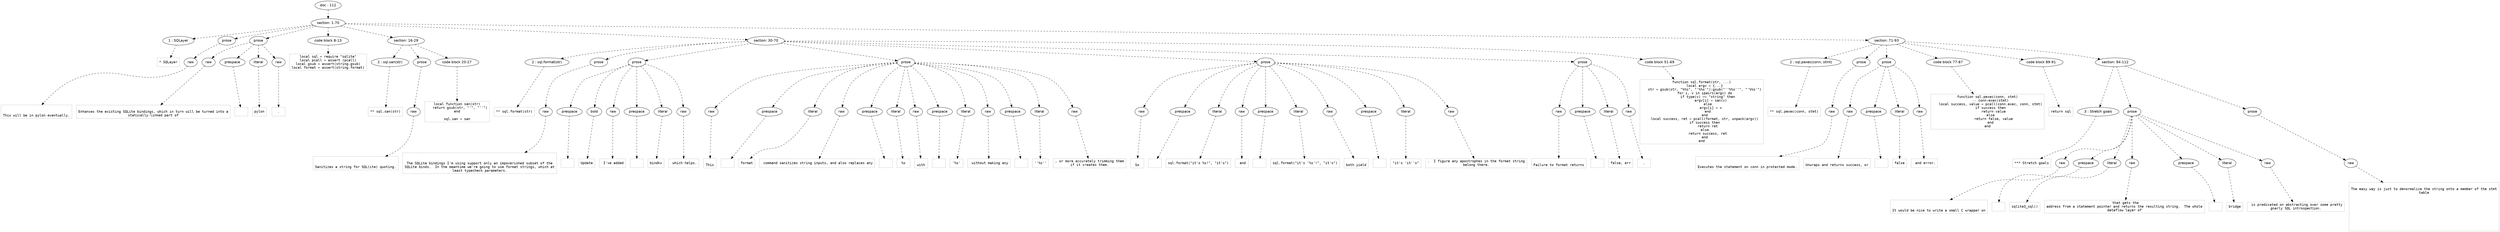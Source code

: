 digraph lpegNode {

node [fontname=Helvetica]
edge [style=dashed]

doc_0 [label="doc - 112"]


doc_0 -> { section_1}
{rank=same; section_1}

section_1 [label="section: 1-70"]


// END RANK doc_0

section_1 -> { header_2 prose_3 prose_4 codeblock_5 section_6 section_7 section_8}
{rank=same; header_2 prose_3 prose_4 codeblock_5 section_6 section_7 section_8}

header_2 [label="1 : SQLayer"]

prose_3 [label="prose"]

prose_4 [label="prose"]

codeblock_5 [label="code block 8-13"]

section_6 [label="section: 16-29"]

section_7 [label="section: 30-70"]

section_8 [label="section: 71-93"]


// END RANK section_1

header_2 -> leaf_9
leaf_9  [color=Gray,shape=rectangle,fontname=Inconsolata,label="* SQLayer"]
// END RANK header_2

prose_3 -> { raw_10}
{rank=same; raw_10}

raw_10 [label="raw"]


// END RANK prose_3

raw_10 -> leaf_11
leaf_11  [color=Gray,shape=rectangle,fontname=Inconsolata,label="

This will be in pylon eventually.
"]
// END RANK raw_10

prose_4 -> { raw_12 prespace_13 literal_14 raw_15}
{rank=same; raw_12 prespace_13 literal_14 raw_15}

raw_12 [label="raw"]

prespace_13 [label="prespace"]

literal_14 [label="literal"]

raw_15 [label="raw"]


// END RANK prose_4

raw_12 -> leaf_16
leaf_16  [color=Gray,shape=rectangle,fontname=Inconsolata,label="
Enhances the existing SQLite bindings, which in turn will be turned into a
statically-linked part of"]
// END RANK raw_12

prespace_13 -> leaf_17
leaf_17  [color=Gray,shape=rectangle,fontname=Inconsolata,label=" "]
// END RANK prespace_13

literal_14 -> leaf_18
leaf_18  [color=Gray,shape=rectangle,fontname=Inconsolata,label="pylon"]
// END RANK literal_14

raw_15 -> leaf_19
leaf_19  [color=Gray,shape=rectangle,fontname=Inconsolata,label=".
"]
// END RANK raw_15

codeblock_5 -> leaf_20
leaf_20  [color=Gray,shape=rectangle,fontname=Inconsolata,label="local sql = require \"sqlite\"
local pcall = assert (pcall)
local gsub = assert(string.gsub)
local format = assert(string.format)"]
// END RANK codeblock_5

section_6 -> { header_21 prose_22 codeblock_23}
{rank=same; header_21 prose_22 codeblock_23}

header_21 [label="2 : sql.san(str)"]

prose_22 [label="prose"]

codeblock_23 [label="code block 20-27"]


// END RANK section_6

header_21 -> leaf_24
leaf_24  [color=Gray,shape=rectangle,fontname=Inconsolata,label="** sql.san(str)"]
// END RANK header_21

prose_22 -> { raw_25}
{rank=same; raw_25}

raw_25 [label="raw"]


// END RANK prose_22

raw_25 -> leaf_26
leaf_26  [color=Gray,shape=rectangle,fontname=Inconsolata,label="

Sanitizes a string for SQL(ite) quoting.
"]
// END RANK raw_25

codeblock_23 -> leaf_27
leaf_27  [color=Gray,shape=rectangle,fontname=Inconsolata,label="local function san(str)
   return gsub(str, \"'\", \"''\")
end

sql.san = san
"]
// END RANK codeblock_23

section_7 -> { header_28 prose_29 prose_30 prose_31 prose_32 prose_33 codeblock_34}
{rank=same; header_28 prose_29 prose_30 prose_31 prose_32 prose_33 codeblock_34}

header_28 [label="2 : sql.format(str)"]

prose_29 [label="prose"]

prose_30 [label="prose"]

prose_31 [label="prose"]

prose_32 [label="prose"]

prose_33 [label="prose"]

codeblock_34 [label="code block 51-69"]


// END RANK section_7

header_28 -> leaf_35
leaf_35  [color=Gray,shape=rectangle,fontname=Inconsolata,label="** sql.format(str)"]
// END RANK header_28

prose_29 -> { raw_36}
{rank=same; raw_36}

raw_36 [label="raw"]


// END RANK prose_29

raw_36 -> leaf_37
leaf_37  [color=Gray,shape=rectangle,fontname=Inconsolata,label="

The SQLite bindings I'm using support only an impoverished subset of the
SQLite binds.  In the meantime we're going to use format strings, which at
least typecheck parameters.
"]
// END RANK raw_36

prose_30 -> { prespace_38 bold_39 raw_40 prespace_41 literal_42 raw_43}
{rank=same; prespace_38 bold_39 raw_40 prespace_41 literal_42 raw_43}

prespace_38 [label="prespace"]

bold_39 [label="bold"]

raw_40 [label="raw"]

prespace_41 [label="prespace"]

literal_42 [label="literal"]

raw_43 [label="raw"]


// END RANK prose_30

prespace_38 -> leaf_44
leaf_44  [color=Gray,shape=rectangle,fontname=Inconsolata,label=""]
// END RANK prespace_38

bold_39 -> leaf_45
leaf_45  [color=Gray,shape=rectangle,fontname=Inconsolata,label="Update"]
// END RANK bold_39

raw_40 -> leaf_46
leaf_46  [color=Gray,shape=rectangle,fontname=Inconsolata,label=" I've added"]
// END RANK raw_40

prespace_41 -> leaf_47
leaf_47  [color=Gray,shape=rectangle,fontname=Inconsolata,label=" "]
// END RANK prespace_41

literal_42 -> leaf_48
leaf_48  [color=Gray,shape=rectangle,fontname=Inconsolata,label="bindkv"]
// END RANK literal_42

raw_43 -> leaf_49
leaf_49  [color=Gray,shape=rectangle,fontname=Inconsolata,label=" which helps.
"]
// END RANK raw_43

prose_31 -> { raw_50 prespace_51 literal_52 raw_53 prespace_54 literal_55 raw_56 prespace_57 literal_58 raw_59 prespace_60 literal_61 raw_62}
{rank=same; raw_50 prespace_51 literal_52 raw_53 prespace_54 literal_55 raw_56 prespace_57 literal_58 raw_59 prespace_60 literal_61 raw_62}

raw_50 [label="raw"]

prespace_51 [label="prespace"]

literal_52 [label="literal"]

raw_53 [label="raw"]

prespace_54 [label="prespace"]

literal_55 [label="literal"]

raw_56 [label="raw"]

prespace_57 [label="prespace"]

literal_58 [label="literal"]

raw_59 [label="raw"]

prespace_60 [label="prespace"]

literal_61 [label="literal"]

raw_62 [label="raw"]


// END RANK prose_31

raw_50 -> leaf_63
leaf_63  [color=Gray,shape=rectangle,fontname=Inconsolata,label="
This"]
// END RANK raw_50

prespace_51 -> leaf_64
leaf_64  [color=Gray,shape=rectangle,fontname=Inconsolata,label=" "]
// END RANK prespace_51

literal_52 -> leaf_65
leaf_65  [color=Gray,shape=rectangle,fontname=Inconsolata,label="format"]
// END RANK literal_52

raw_53 -> leaf_66
leaf_66  [color=Gray,shape=rectangle,fontname=Inconsolata,label=" command sanitizes string inputs, and also replaces any"]
// END RANK raw_53

prespace_54 -> leaf_67
leaf_67  [color=Gray,shape=rectangle,fontname=Inconsolata,label=" "]
// END RANK prespace_54

literal_55 -> leaf_68
leaf_68  [color=Gray,shape=rectangle,fontname=Inconsolata,label="%s"]
// END RANK literal_55

raw_56 -> leaf_69
leaf_69  [color=Gray,shape=rectangle,fontname=Inconsolata,label="
with"]
// END RANK raw_56

prespace_57 -> leaf_70
leaf_70  [color=Gray,shape=rectangle,fontname=Inconsolata,label=" "]
// END RANK prespace_57

literal_58 -> leaf_71
leaf_71  [color=Gray,shape=rectangle,fontname=Inconsolata,label="'%s'"]
// END RANK literal_58

raw_59 -> leaf_72
leaf_72  [color=Gray,shape=rectangle,fontname=Inconsolata,label=" without making any"]
// END RANK raw_59

prespace_60 -> leaf_73
leaf_73  [color=Gray,shape=rectangle,fontname=Inconsolata,label=" "]
// END RANK prespace_60

literal_61 -> leaf_74
leaf_74  [color=Gray,shape=rectangle,fontname=Inconsolata,label="''%s''"]
// END RANK literal_61

raw_62 -> leaf_75
leaf_75  [color=Gray,shape=rectangle,fontname=Inconsolata,label=", or more accurately trimming them
if it creates them.
"]
// END RANK raw_62

prose_32 -> { raw_76 prespace_77 literal_78 raw_79 prespace_80 literal_81 raw_82 prespace_83 literal_84 raw_85}
{rank=same; raw_76 prespace_77 literal_78 raw_79 prespace_80 literal_81 raw_82 prespace_83 literal_84 raw_85}

raw_76 [label="raw"]

prespace_77 [label="prespace"]

literal_78 [label="literal"]

raw_79 [label="raw"]

prespace_80 [label="prespace"]

literal_81 [label="literal"]

raw_82 [label="raw"]

prespace_83 [label="prespace"]

literal_84 [label="literal"]

raw_85 [label="raw"]


// END RANK prose_32

raw_76 -> leaf_86
leaf_86  [color=Gray,shape=rectangle,fontname=Inconsolata,label="
So"]
// END RANK raw_76

prespace_77 -> leaf_87
leaf_87  [color=Gray,shape=rectangle,fontname=Inconsolata,label=" "]
// END RANK prespace_77

literal_78 -> leaf_88
leaf_88  [color=Gray,shape=rectangle,fontname=Inconsolata,label="sql.format(\"it's %s!\", \"it's\")"]
// END RANK literal_78

raw_79 -> leaf_89
leaf_89  [color=Gray,shape=rectangle,fontname=Inconsolata,label=" and"]
// END RANK raw_79

prespace_80 -> leaf_90
leaf_90  [color=Gray,shape=rectangle,fontname=Inconsolata,label=" "]
// END RANK prespace_80

literal_81 -> leaf_91
leaf_91  [color=Gray,shape=rectangle,fontname=Inconsolata,label="sql.format(\"it's '%s'!\", \"it's\")"]
// END RANK literal_81

raw_82 -> leaf_92
leaf_92  [color=Gray,shape=rectangle,fontname=Inconsolata,label="
both yield"]
// END RANK raw_82

prespace_83 -> leaf_93
leaf_93  [color=Gray,shape=rectangle,fontname=Inconsolata,label=" "]
// END RANK prespace_83

literal_84 -> leaf_94
leaf_94  [color=Gray,shape=rectangle,fontname=Inconsolata,label="\"it's 'it''s\""]
// END RANK literal_84

raw_85 -> leaf_95
leaf_95  [color=Gray,shape=rectangle,fontname=Inconsolata,label=".  I figure any apostrophes in the format string
belong there.
"]
// END RANK raw_85

prose_33 -> { raw_96 prespace_97 literal_98 raw_99}
{rank=same; raw_96 prespace_97 literal_98 raw_99}

raw_96 [label="raw"]

prespace_97 [label="prespace"]

literal_98 [label="literal"]

raw_99 [label="raw"]


// END RANK prose_33

raw_96 -> leaf_100
leaf_100  [color=Gray,shape=rectangle,fontname=Inconsolata,label="
Failure to format returns"]
// END RANK raw_96

prespace_97 -> leaf_101
leaf_101  [color=Gray,shape=rectangle,fontname=Inconsolata,label=" "]
// END RANK prespace_97

literal_98 -> leaf_102
leaf_102  [color=Gray,shape=rectangle,fontname=Inconsolata,label="false, err"]
// END RANK literal_98

raw_99 -> leaf_103
leaf_103  [color=Gray,shape=rectangle,fontname=Inconsolata,label=".
"]
// END RANK raw_99

codeblock_34 -> leaf_104
leaf_104  [color=Gray,shape=rectangle,fontname=Inconsolata,label="function sql.format(str, ...)
   local argv = {...}
   str = gsub(str, \"%%s\", \"'%%s'\"):gsub(\"''%%s''\", \"'%%s'\")
   for i, v in ipairs(argv) do
      if type(v) == \"string\" then
         argv[i] = san(v)
      else
         argv[i] = v
      end
   end
   local success, ret = pcall(format, str, unpack(argv))
   if success then
      return ret
   else
      return success, ret
   end
end"]
// END RANK codeblock_34

section_8 -> { header_105 prose_106 prose_107 codeblock_108 codeblock_109 section_110}
{rank=same; header_105 prose_106 prose_107 codeblock_108 codeblock_109 section_110}

header_105 [label="2 : sql.pexec(conn, stmt)"]

prose_106 [label="prose"]

prose_107 [label="prose"]

codeblock_108 [label="code block 77-87"]

codeblock_109 [label="code block 89-91"]

section_110 [label="section: 94-112"]


// END RANK section_8

header_105 -> leaf_111
leaf_111  [color=Gray,shape=rectangle,fontname=Inconsolata,label="** sql.pexec(conn, stmt)"]
// END RANK header_105

prose_106 -> { raw_112}
{rank=same; raw_112}

raw_112 [label="raw"]


// END RANK prose_106

raw_112 -> leaf_113
leaf_113  [color=Gray,shape=rectangle,fontname=Inconsolata,label="

Executes the statement on conn in protected mode.
"]
// END RANK raw_112

prose_107 -> { raw_114 prespace_115 literal_116 raw_117}
{rank=same; raw_114 prespace_115 literal_116 raw_117}

raw_114 [label="raw"]

prespace_115 [label="prespace"]

literal_116 [label="literal"]

raw_117 [label="raw"]


// END RANK prose_107

raw_114 -> leaf_118
leaf_118  [color=Gray,shape=rectangle,fontname=Inconsolata,label="
Unwraps and returns success, or"]
// END RANK raw_114

prespace_115 -> leaf_119
leaf_119  [color=Gray,shape=rectangle,fontname=Inconsolata,label=" "]
// END RANK prespace_115

literal_116 -> leaf_120
leaf_120  [color=Gray,shape=rectangle,fontname=Inconsolata,label="false"]
// END RANK literal_116

raw_117 -> leaf_121
leaf_121  [color=Gray,shape=rectangle,fontname=Inconsolata,label=" and error.
"]
// END RANK raw_117

codeblock_108 -> leaf_122
leaf_122  [color=Gray,shape=rectangle,fontname=Inconsolata,label="function sql.pexec(conn, stmt)
   -- conn:exec(stmt)
   local success, value = pcall(conn.exec, conn, stmt)
   if success then
      return value
   else
      return false, value
   end
end"]
// END RANK codeblock_108

codeblock_109 -> leaf_123
leaf_123  [color=Gray,shape=rectangle,fontname=Inconsolata,label="return sql"]
// END RANK codeblock_109

section_110 -> { header_124 prose_125 prose_126}
{rank=same; header_124 prose_125 prose_126}

header_124 [label="3 : Stretch goals"]

prose_125 [label="prose"]

prose_126 [label="prose"]


// END RANK section_110

header_124 -> leaf_127
leaf_127  [color=Gray,shape=rectangle,fontname=Inconsolata,label="*** Stretch goals"]
// END RANK header_124

prose_125 -> { raw_128 prespace_129 literal_130 raw_131 prespace_132 literal_133 raw_134}
{rank=same; raw_128 prespace_129 literal_130 raw_131 prespace_132 literal_133 raw_134}

raw_128 [label="raw"]

prespace_129 [label="prespace"]

literal_130 [label="literal"]

raw_131 [label="raw"]

prespace_132 [label="prespace"]

literal_133 [label="literal"]

raw_134 [label="raw"]


// END RANK prose_125

raw_128 -> leaf_135
leaf_135  [color=Gray,shape=rectangle,fontname=Inconsolata,label="

It would be nice to write a small C wrapper on"]
// END RANK raw_128

prespace_129 -> leaf_136
leaf_136  [color=Gray,shape=rectangle,fontname=Inconsolata,label=" "]
// END RANK prespace_129

literal_130 -> leaf_137
leaf_137  [color=Gray,shape=rectangle,fontname=Inconsolata,label="sqlite3_sql()"]
// END RANK literal_130

raw_131 -> leaf_138
leaf_138  [color=Gray,shape=rectangle,fontname=Inconsolata,label=" that gets the
address from a statement pointer and returns the resulting string.  The whole
dataflow layer of"]
// END RANK raw_131

prespace_132 -> leaf_139
leaf_139  [color=Gray,shape=rectangle,fontname=Inconsolata,label=" "]
// END RANK prespace_132

literal_133 -> leaf_140
leaf_140  [color=Gray,shape=rectangle,fontname=Inconsolata,label="bridge"]
// END RANK literal_133

raw_134 -> leaf_141
leaf_141  [color=Gray,shape=rectangle,fontname=Inconsolata,label=" is predicated on abstracting over some pretty
gnarly SQL introspection.
"]
// END RANK raw_134

prose_126 -> { raw_142}
{rank=same; raw_142}

raw_142 [label="raw"]


// END RANK prose_126

raw_142 -> leaf_143
leaf_143  [color=Gray,shape=rectangle,fontname=Inconsolata,label="
The easy way is just to denormalize the string onto a member of the stmt
table









"]
// END RANK raw_142


}
